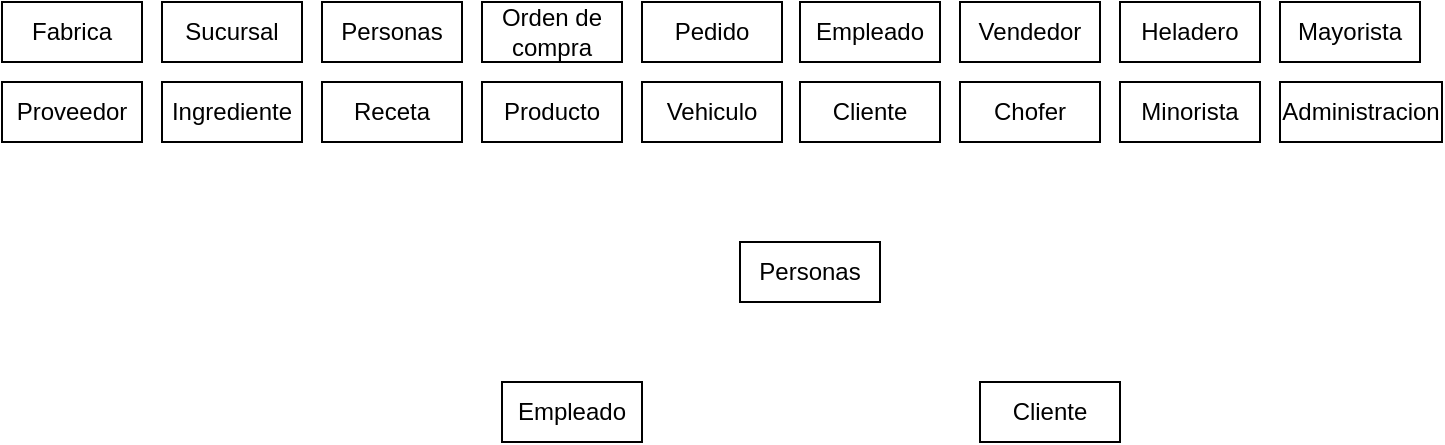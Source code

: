 <mxfile version="21.3.8" type="device">
  <diagram name="Página-1" id="ZQH5fN0ECEUizaC5v_aP">
    <mxGraphModel dx="1434" dy="756" grid="1" gridSize="10" guides="1" tooltips="1" connect="1" arrows="1" fold="1" page="1" pageScale="1" pageWidth="827" pageHeight="1169" math="0" shadow="0">
      <root>
        <mxCell id="0" />
        <mxCell id="1" parent="0" />
        <mxCell id="km2PGVgDkL-i9_Mq7hTF-1" value="Fabrica" style="whiteSpace=wrap;html=1;align=center;" parent="1" vertex="1">
          <mxGeometry x="10" y="10" width="70" height="30" as="geometry" />
        </mxCell>
        <mxCell id="km2PGVgDkL-i9_Mq7hTF-2" value="Sucursal" style="whiteSpace=wrap;html=1;align=center;" parent="1" vertex="1">
          <mxGeometry x="90" y="10" width="70" height="30" as="geometry" />
        </mxCell>
        <mxCell id="km2PGVgDkL-i9_Mq7hTF-3" value="Personas" style="whiteSpace=wrap;html=1;align=center;" parent="1" vertex="1">
          <mxGeometry x="170" y="10" width="70" height="30" as="geometry" />
        </mxCell>
        <mxCell id="km2PGVgDkL-i9_Mq7hTF-4" value="Orden de compra" style="whiteSpace=wrap;html=1;align=center;" parent="1" vertex="1">
          <mxGeometry x="250" y="10" width="70" height="30" as="geometry" />
        </mxCell>
        <mxCell id="km2PGVgDkL-i9_Mq7hTF-5" value="Pedido" style="whiteSpace=wrap;html=1;align=center;" parent="1" vertex="1">
          <mxGeometry x="330" y="10" width="70" height="30" as="geometry" />
        </mxCell>
        <mxCell id="km2PGVgDkL-i9_Mq7hTF-6" value="Proveedor" style="whiteSpace=wrap;html=1;align=center;" parent="1" vertex="1">
          <mxGeometry x="10" y="50" width="70" height="30" as="geometry" />
        </mxCell>
        <mxCell id="km2PGVgDkL-i9_Mq7hTF-7" value="Ingrediente" style="whiteSpace=wrap;html=1;align=center;" parent="1" vertex="1">
          <mxGeometry x="90" y="50" width="70" height="30" as="geometry" />
        </mxCell>
        <mxCell id="km2PGVgDkL-i9_Mq7hTF-8" value="Receta" style="whiteSpace=wrap;html=1;align=center;" parent="1" vertex="1">
          <mxGeometry x="170" y="50" width="70" height="30" as="geometry" />
        </mxCell>
        <mxCell id="km2PGVgDkL-i9_Mq7hTF-9" value="Producto" style="whiteSpace=wrap;html=1;align=center;" parent="1" vertex="1">
          <mxGeometry x="250" y="50" width="70" height="30" as="geometry" />
        </mxCell>
        <mxCell id="km2PGVgDkL-i9_Mq7hTF-10" value="Vehiculo" style="whiteSpace=wrap;html=1;align=center;" parent="1" vertex="1">
          <mxGeometry x="330" y="50" width="70" height="30" as="geometry" />
        </mxCell>
        <mxCell id="S_dlzqVm4JOuYcpd4afA-1" value="Empleado" style="whiteSpace=wrap;html=1;align=center;" vertex="1" parent="1">
          <mxGeometry x="409" y="10" width="70" height="30" as="geometry" />
        </mxCell>
        <mxCell id="S_dlzqVm4JOuYcpd4afA-2" value="Vendedor" style="whiteSpace=wrap;html=1;align=center;" vertex="1" parent="1">
          <mxGeometry x="489" y="10" width="70" height="30" as="geometry" />
        </mxCell>
        <mxCell id="S_dlzqVm4JOuYcpd4afA-3" value="Heladero" style="whiteSpace=wrap;html=1;align=center;" vertex="1" parent="1">
          <mxGeometry x="569" y="10" width="70" height="30" as="geometry" />
        </mxCell>
        <mxCell id="S_dlzqVm4JOuYcpd4afA-4" value="Mayorista" style="whiteSpace=wrap;html=1;align=center;" vertex="1" parent="1">
          <mxGeometry x="649" y="10" width="70" height="30" as="geometry" />
        </mxCell>
        <mxCell id="S_dlzqVm4JOuYcpd4afA-5" value="Cliente" style="whiteSpace=wrap;html=1;align=center;" vertex="1" parent="1">
          <mxGeometry x="409" y="50" width="70" height="30" as="geometry" />
        </mxCell>
        <mxCell id="S_dlzqVm4JOuYcpd4afA-6" value="Chofer" style="whiteSpace=wrap;html=1;align=center;" vertex="1" parent="1">
          <mxGeometry x="489" y="50" width="70" height="30" as="geometry" />
        </mxCell>
        <mxCell id="S_dlzqVm4JOuYcpd4afA-7" value="Minorista" style="whiteSpace=wrap;html=1;align=center;" vertex="1" parent="1">
          <mxGeometry x="569" y="50" width="70" height="30" as="geometry" />
        </mxCell>
        <mxCell id="S_dlzqVm4JOuYcpd4afA-8" value="Administracion" style="whiteSpace=wrap;html=1;align=center;" vertex="1" parent="1">
          <mxGeometry x="649" y="50" width="81" height="30" as="geometry" />
        </mxCell>
        <mxCell id="S_dlzqVm4JOuYcpd4afA-9" value="Personas" style="whiteSpace=wrap;html=1;align=center;" vertex="1" parent="1">
          <mxGeometry x="379" y="130" width="70" height="30" as="geometry" />
        </mxCell>
        <mxCell id="S_dlzqVm4JOuYcpd4afA-10" value="Empleado" style="whiteSpace=wrap;html=1;align=center;" vertex="1" parent="1">
          <mxGeometry x="260" y="200" width="70" height="30" as="geometry" />
        </mxCell>
        <mxCell id="S_dlzqVm4JOuYcpd4afA-11" value="Cliente" style="whiteSpace=wrap;html=1;align=center;" vertex="1" parent="1">
          <mxGeometry x="499" y="200" width="70" height="30" as="geometry" />
        </mxCell>
      </root>
    </mxGraphModel>
  </diagram>
</mxfile>
